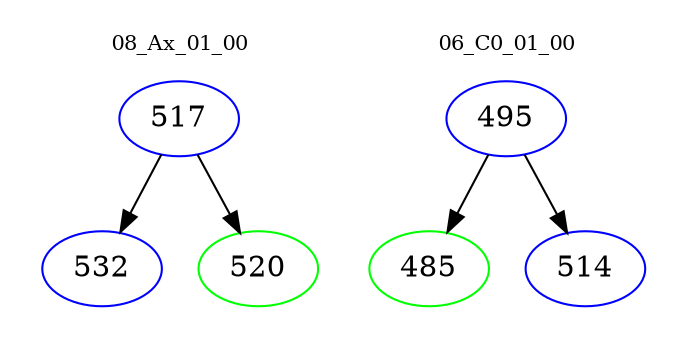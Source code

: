 digraph{
subgraph cluster_0 {
color = white
label = "08_Ax_01_00";
fontsize=10;
T0_517 [label="517", color="blue"]
T0_517 -> T0_532 [color="black"]
T0_532 [label="532", color="blue"]
T0_517 -> T0_520 [color="black"]
T0_520 [label="520", color="green"]
}
subgraph cluster_1 {
color = white
label = "06_C0_01_00";
fontsize=10;
T1_495 [label="495", color="blue"]
T1_495 -> T1_485 [color="black"]
T1_485 [label="485", color="green"]
T1_495 -> T1_514 [color="black"]
T1_514 [label="514", color="blue"]
}
}
